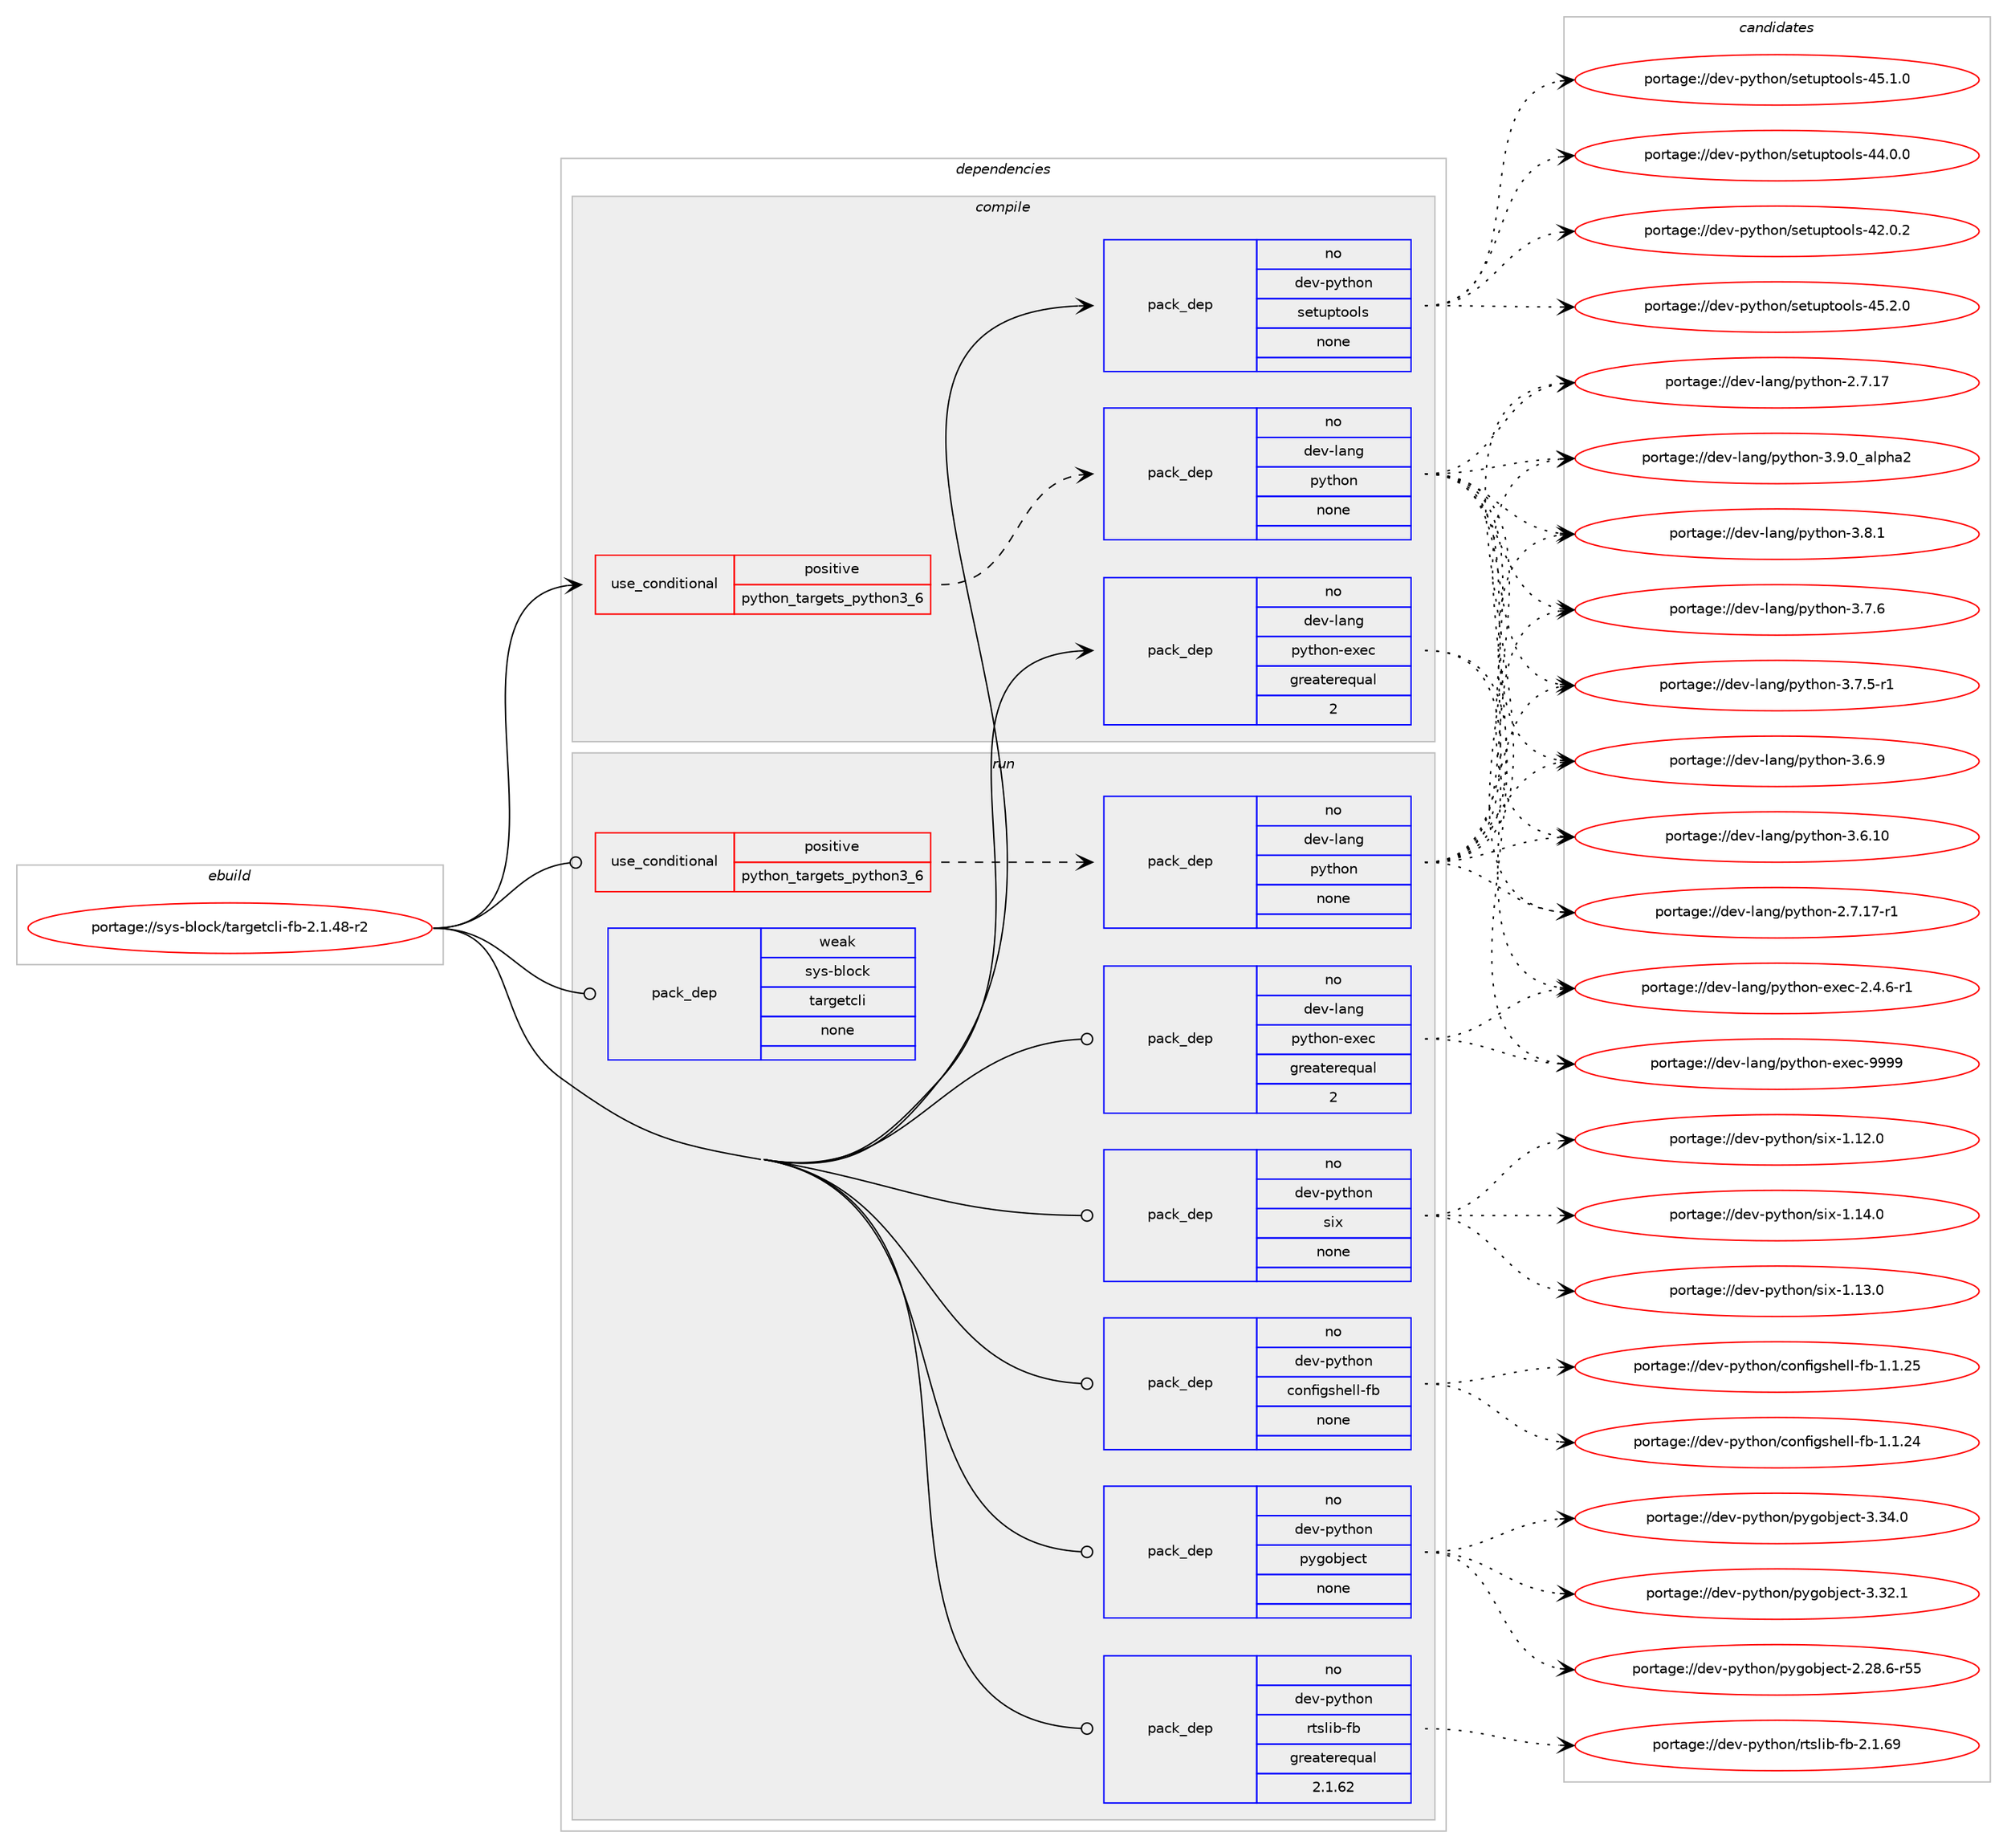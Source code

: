 digraph prolog {

# *************
# Graph options
# *************

newrank=true;
concentrate=true;
compound=true;
graph [rankdir=LR,fontname=Helvetica,fontsize=10,ranksep=1.5];#, ranksep=2.5, nodesep=0.2];
edge  [arrowhead=vee];
node  [fontname=Helvetica,fontsize=10];

# **********
# The ebuild
# **********

subgraph cluster_leftcol {
color=gray;
rank=same;
label=<<i>ebuild</i>>;
id [label="portage://sys-block/targetcli-fb-2.1.48-r2", color=red, width=4, href="../sys-block/targetcli-fb-2.1.48-r2.svg"];
}

# ****************
# The dependencies
# ****************

subgraph cluster_midcol {
color=gray;
label=<<i>dependencies</i>>;
subgraph cluster_compile {
fillcolor="#eeeeee";
style=filled;
label=<<i>compile</i>>;
subgraph cond11408 {
dependency55588 [label=<<TABLE BORDER="0" CELLBORDER="1" CELLSPACING="0" CELLPADDING="4"><TR><TD ROWSPAN="3" CELLPADDING="10">use_conditional</TD></TR><TR><TD>positive</TD></TR><TR><TD>python_targets_python3_6</TD></TR></TABLE>>, shape=none, color=red];
subgraph pack42984 {
dependency55589 [label=<<TABLE BORDER="0" CELLBORDER="1" CELLSPACING="0" CELLPADDING="4" WIDTH="220"><TR><TD ROWSPAN="6" CELLPADDING="30">pack_dep</TD></TR><TR><TD WIDTH="110">no</TD></TR><TR><TD>dev-lang</TD></TR><TR><TD>python</TD></TR><TR><TD>none</TD></TR><TR><TD></TD></TR></TABLE>>, shape=none, color=blue];
}
dependency55588:e -> dependency55589:w [weight=20,style="dashed",arrowhead="vee"];
}
id:e -> dependency55588:w [weight=20,style="solid",arrowhead="vee"];
subgraph pack42985 {
dependency55590 [label=<<TABLE BORDER="0" CELLBORDER="1" CELLSPACING="0" CELLPADDING="4" WIDTH="220"><TR><TD ROWSPAN="6" CELLPADDING="30">pack_dep</TD></TR><TR><TD WIDTH="110">no</TD></TR><TR><TD>dev-lang</TD></TR><TR><TD>python-exec</TD></TR><TR><TD>greaterequal</TD></TR><TR><TD>2</TD></TR></TABLE>>, shape=none, color=blue];
}
id:e -> dependency55590:w [weight=20,style="solid",arrowhead="vee"];
subgraph pack42986 {
dependency55591 [label=<<TABLE BORDER="0" CELLBORDER="1" CELLSPACING="0" CELLPADDING="4" WIDTH="220"><TR><TD ROWSPAN="6" CELLPADDING="30">pack_dep</TD></TR><TR><TD WIDTH="110">no</TD></TR><TR><TD>dev-python</TD></TR><TR><TD>setuptools</TD></TR><TR><TD>none</TD></TR><TR><TD></TD></TR></TABLE>>, shape=none, color=blue];
}
id:e -> dependency55591:w [weight=20,style="solid",arrowhead="vee"];
}
subgraph cluster_compileandrun {
fillcolor="#eeeeee";
style=filled;
label=<<i>compile and run</i>>;
}
subgraph cluster_run {
fillcolor="#eeeeee";
style=filled;
label=<<i>run</i>>;
subgraph cond11409 {
dependency55592 [label=<<TABLE BORDER="0" CELLBORDER="1" CELLSPACING="0" CELLPADDING="4"><TR><TD ROWSPAN="3" CELLPADDING="10">use_conditional</TD></TR><TR><TD>positive</TD></TR><TR><TD>python_targets_python3_6</TD></TR></TABLE>>, shape=none, color=red];
subgraph pack42987 {
dependency55593 [label=<<TABLE BORDER="0" CELLBORDER="1" CELLSPACING="0" CELLPADDING="4" WIDTH="220"><TR><TD ROWSPAN="6" CELLPADDING="30">pack_dep</TD></TR><TR><TD WIDTH="110">no</TD></TR><TR><TD>dev-lang</TD></TR><TR><TD>python</TD></TR><TR><TD>none</TD></TR><TR><TD></TD></TR></TABLE>>, shape=none, color=blue];
}
dependency55592:e -> dependency55593:w [weight=20,style="dashed",arrowhead="vee"];
}
id:e -> dependency55592:w [weight=20,style="solid",arrowhead="odot"];
subgraph pack42988 {
dependency55594 [label=<<TABLE BORDER="0" CELLBORDER="1" CELLSPACING="0" CELLPADDING="4" WIDTH="220"><TR><TD ROWSPAN="6" CELLPADDING="30">pack_dep</TD></TR><TR><TD WIDTH="110">no</TD></TR><TR><TD>dev-lang</TD></TR><TR><TD>python-exec</TD></TR><TR><TD>greaterequal</TD></TR><TR><TD>2</TD></TR></TABLE>>, shape=none, color=blue];
}
id:e -> dependency55594:w [weight=20,style="solid",arrowhead="odot"];
subgraph pack42989 {
dependency55595 [label=<<TABLE BORDER="0" CELLBORDER="1" CELLSPACING="0" CELLPADDING="4" WIDTH="220"><TR><TD ROWSPAN="6" CELLPADDING="30">pack_dep</TD></TR><TR><TD WIDTH="110">no</TD></TR><TR><TD>dev-python</TD></TR><TR><TD>configshell-fb</TD></TR><TR><TD>none</TD></TR><TR><TD></TD></TR></TABLE>>, shape=none, color=blue];
}
id:e -> dependency55595:w [weight=20,style="solid",arrowhead="odot"];
subgraph pack42990 {
dependency55596 [label=<<TABLE BORDER="0" CELLBORDER="1" CELLSPACING="0" CELLPADDING="4" WIDTH="220"><TR><TD ROWSPAN="6" CELLPADDING="30">pack_dep</TD></TR><TR><TD WIDTH="110">no</TD></TR><TR><TD>dev-python</TD></TR><TR><TD>pygobject</TD></TR><TR><TD>none</TD></TR><TR><TD></TD></TR></TABLE>>, shape=none, color=blue];
}
id:e -> dependency55596:w [weight=20,style="solid",arrowhead="odot"];
subgraph pack42991 {
dependency55597 [label=<<TABLE BORDER="0" CELLBORDER="1" CELLSPACING="0" CELLPADDING="4" WIDTH="220"><TR><TD ROWSPAN="6" CELLPADDING="30">pack_dep</TD></TR><TR><TD WIDTH="110">no</TD></TR><TR><TD>dev-python</TD></TR><TR><TD>rtslib-fb</TD></TR><TR><TD>greaterequal</TD></TR><TR><TD>2.1.62</TD></TR></TABLE>>, shape=none, color=blue];
}
id:e -> dependency55597:w [weight=20,style="solid",arrowhead="odot"];
subgraph pack42992 {
dependency55598 [label=<<TABLE BORDER="0" CELLBORDER="1" CELLSPACING="0" CELLPADDING="4" WIDTH="220"><TR><TD ROWSPAN="6" CELLPADDING="30">pack_dep</TD></TR><TR><TD WIDTH="110">no</TD></TR><TR><TD>dev-python</TD></TR><TR><TD>six</TD></TR><TR><TD>none</TD></TR><TR><TD></TD></TR></TABLE>>, shape=none, color=blue];
}
id:e -> dependency55598:w [weight=20,style="solid",arrowhead="odot"];
subgraph pack42993 {
dependency55599 [label=<<TABLE BORDER="0" CELLBORDER="1" CELLSPACING="0" CELLPADDING="4" WIDTH="220"><TR><TD ROWSPAN="6" CELLPADDING="30">pack_dep</TD></TR><TR><TD WIDTH="110">weak</TD></TR><TR><TD>sys-block</TD></TR><TR><TD>targetcli</TD></TR><TR><TD>none</TD></TR><TR><TD></TD></TR></TABLE>>, shape=none, color=blue];
}
id:e -> dependency55599:w [weight=20,style="solid",arrowhead="odot"];
}
}

# **************
# The candidates
# **************

subgraph cluster_choices {
rank=same;
color=gray;
label=<<i>candidates</i>>;

subgraph choice42984 {
color=black;
nodesep=1;
choice10010111845108971101034711212111610411111045514657464895971081121049750 [label="portage://dev-lang/python-3.9.0_alpha2", color=red, width=4,href="../dev-lang/python-3.9.0_alpha2.svg"];
choice100101118451089711010347112121116104111110455146564649 [label="portage://dev-lang/python-3.8.1", color=red, width=4,href="../dev-lang/python-3.8.1.svg"];
choice100101118451089711010347112121116104111110455146554654 [label="portage://dev-lang/python-3.7.6", color=red, width=4,href="../dev-lang/python-3.7.6.svg"];
choice1001011184510897110103471121211161041111104551465546534511449 [label="portage://dev-lang/python-3.7.5-r1", color=red, width=4,href="../dev-lang/python-3.7.5-r1.svg"];
choice100101118451089711010347112121116104111110455146544657 [label="portage://dev-lang/python-3.6.9", color=red, width=4,href="../dev-lang/python-3.6.9.svg"];
choice10010111845108971101034711212111610411111045514654464948 [label="portage://dev-lang/python-3.6.10", color=red, width=4,href="../dev-lang/python-3.6.10.svg"];
choice100101118451089711010347112121116104111110455046554649554511449 [label="portage://dev-lang/python-2.7.17-r1", color=red, width=4,href="../dev-lang/python-2.7.17-r1.svg"];
choice10010111845108971101034711212111610411111045504655464955 [label="portage://dev-lang/python-2.7.17", color=red, width=4,href="../dev-lang/python-2.7.17.svg"];
dependency55589:e -> choice10010111845108971101034711212111610411111045514657464895971081121049750:w [style=dotted,weight="100"];
dependency55589:e -> choice100101118451089711010347112121116104111110455146564649:w [style=dotted,weight="100"];
dependency55589:e -> choice100101118451089711010347112121116104111110455146554654:w [style=dotted,weight="100"];
dependency55589:e -> choice1001011184510897110103471121211161041111104551465546534511449:w [style=dotted,weight="100"];
dependency55589:e -> choice100101118451089711010347112121116104111110455146544657:w [style=dotted,weight="100"];
dependency55589:e -> choice10010111845108971101034711212111610411111045514654464948:w [style=dotted,weight="100"];
dependency55589:e -> choice100101118451089711010347112121116104111110455046554649554511449:w [style=dotted,weight="100"];
dependency55589:e -> choice10010111845108971101034711212111610411111045504655464955:w [style=dotted,weight="100"];
}
subgraph choice42985 {
color=black;
nodesep=1;
choice10010111845108971101034711212111610411111045101120101994557575757 [label="portage://dev-lang/python-exec-9999", color=red, width=4,href="../dev-lang/python-exec-9999.svg"];
choice10010111845108971101034711212111610411111045101120101994550465246544511449 [label="portage://dev-lang/python-exec-2.4.6-r1", color=red, width=4,href="../dev-lang/python-exec-2.4.6-r1.svg"];
dependency55590:e -> choice10010111845108971101034711212111610411111045101120101994557575757:w [style=dotted,weight="100"];
dependency55590:e -> choice10010111845108971101034711212111610411111045101120101994550465246544511449:w [style=dotted,weight="100"];
}
subgraph choice42986 {
color=black;
nodesep=1;
choice100101118451121211161041111104711510111611711211611111110811545525346504648 [label="portage://dev-python/setuptools-45.2.0", color=red, width=4,href="../dev-python/setuptools-45.2.0.svg"];
choice100101118451121211161041111104711510111611711211611111110811545525346494648 [label="portage://dev-python/setuptools-45.1.0", color=red, width=4,href="../dev-python/setuptools-45.1.0.svg"];
choice100101118451121211161041111104711510111611711211611111110811545525246484648 [label="portage://dev-python/setuptools-44.0.0", color=red, width=4,href="../dev-python/setuptools-44.0.0.svg"];
choice100101118451121211161041111104711510111611711211611111110811545525046484650 [label="portage://dev-python/setuptools-42.0.2", color=red, width=4,href="../dev-python/setuptools-42.0.2.svg"];
dependency55591:e -> choice100101118451121211161041111104711510111611711211611111110811545525346504648:w [style=dotted,weight="100"];
dependency55591:e -> choice100101118451121211161041111104711510111611711211611111110811545525346494648:w [style=dotted,weight="100"];
dependency55591:e -> choice100101118451121211161041111104711510111611711211611111110811545525246484648:w [style=dotted,weight="100"];
dependency55591:e -> choice100101118451121211161041111104711510111611711211611111110811545525046484650:w [style=dotted,weight="100"];
}
subgraph choice42987 {
color=black;
nodesep=1;
choice10010111845108971101034711212111610411111045514657464895971081121049750 [label="portage://dev-lang/python-3.9.0_alpha2", color=red, width=4,href="../dev-lang/python-3.9.0_alpha2.svg"];
choice100101118451089711010347112121116104111110455146564649 [label="portage://dev-lang/python-3.8.1", color=red, width=4,href="../dev-lang/python-3.8.1.svg"];
choice100101118451089711010347112121116104111110455146554654 [label="portage://dev-lang/python-3.7.6", color=red, width=4,href="../dev-lang/python-3.7.6.svg"];
choice1001011184510897110103471121211161041111104551465546534511449 [label="portage://dev-lang/python-3.7.5-r1", color=red, width=4,href="../dev-lang/python-3.7.5-r1.svg"];
choice100101118451089711010347112121116104111110455146544657 [label="portage://dev-lang/python-3.6.9", color=red, width=4,href="../dev-lang/python-3.6.9.svg"];
choice10010111845108971101034711212111610411111045514654464948 [label="portage://dev-lang/python-3.6.10", color=red, width=4,href="../dev-lang/python-3.6.10.svg"];
choice100101118451089711010347112121116104111110455046554649554511449 [label="portage://dev-lang/python-2.7.17-r1", color=red, width=4,href="../dev-lang/python-2.7.17-r1.svg"];
choice10010111845108971101034711212111610411111045504655464955 [label="portage://dev-lang/python-2.7.17", color=red, width=4,href="../dev-lang/python-2.7.17.svg"];
dependency55593:e -> choice10010111845108971101034711212111610411111045514657464895971081121049750:w [style=dotted,weight="100"];
dependency55593:e -> choice100101118451089711010347112121116104111110455146564649:w [style=dotted,weight="100"];
dependency55593:e -> choice100101118451089711010347112121116104111110455146554654:w [style=dotted,weight="100"];
dependency55593:e -> choice1001011184510897110103471121211161041111104551465546534511449:w [style=dotted,weight="100"];
dependency55593:e -> choice100101118451089711010347112121116104111110455146544657:w [style=dotted,weight="100"];
dependency55593:e -> choice10010111845108971101034711212111610411111045514654464948:w [style=dotted,weight="100"];
dependency55593:e -> choice100101118451089711010347112121116104111110455046554649554511449:w [style=dotted,weight="100"];
dependency55593:e -> choice10010111845108971101034711212111610411111045504655464955:w [style=dotted,weight="100"];
}
subgraph choice42988 {
color=black;
nodesep=1;
choice10010111845108971101034711212111610411111045101120101994557575757 [label="portage://dev-lang/python-exec-9999", color=red, width=4,href="../dev-lang/python-exec-9999.svg"];
choice10010111845108971101034711212111610411111045101120101994550465246544511449 [label="portage://dev-lang/python-exec-2.4.6-r1", color=red, width=4,href="../dev-lang/python-exec-2.4.6-r1.svg"];
dependency55594:e -> choice10010111845108971101034711212111610411111045101120101994557575757:w [style=dotted,weight="100"];
dependency55594:e -> choice10010111845108971101034711212111610411111045101120101994550465246544511449:w [style=dotted,weight="100"];
}
subgraph choice42989 {
color=black;
nodesep=1;
choice100101118451121211161041111104799111110102105103115104101108108451029845494649465053 [label="portage://dev-python/configshell-fb-1.1.25", color=red, width=4,href="../dev-python/configshell-fb-1.1.25.svg"];
choice100101118451121211161041111104799111110102105103115104101108108451029845494649465052 [label="portage://dev-python/configshell-fb-1.1.24", color=red, width=4,href="../dev-python/configshell-fb-1.1.24.svg"];
dependency55595:e -> choice100101118451121211161041111104799111110102105103115104101108108451029845494649465053:w [style=dotted,weight="100"];
dependency55595:e -> choice100101118451121211161041111104799111110102105103115104101108108451029845494649465052:w [style=dotted,weight="100"];
}
subgraph choice42990 {
color=black;
nodesep=1;
choice1001011184511212111610411111047112121103111981061019911645514651524648 [label="portage://dev-python/pygobject-3.34.0", color=red, width=4,href="../dev-python/pygobject-3.34.0.svg"];
choice1001011184511212111610411111047112121103111981061019911645514651504649 [label="portage://dev-python/pygobject-3.32.1", color=red, width=4,href="../dev-python/pygobject-3.32.1.svg"];
choice1001011184511212111610411111047112121103111981061019911645504650564654451145353 [label="portage://dev-python/pygobject-2.28.6-r55", color=red, width=4,href="../dev-python/pygobject-2.28.6-r55.svg"];
dependency55596:e -> choice1001011184511212111610411111047112121103111981061019911645514651524648:w [style=dotted,weight="100"];
dependency55596:e -> choice1001011184511212111610411111047112121103111981061019911645514651504649:w [style=dotted,weight="100"];
dependency55596:e -> choice1001011184511212111610411111047112121103111981061019911645504650564654451145353:w [style=dotted,weight="100"];
}
subgraph choice42991 {
color=black;
nodesep=1;
choice100101118451121211161041111104711411611510810598451029845504649465457 [label="portage://dev-python/rtslib-fb-2.1.69", color=red, width=4,href="../dev-python/rtslib-fb-2.1.69.svg"];
dependency55597:e -> choice100101118451121211161041111104711411611510810598451029845504649465457:w [style=dotted,weight="100"];
}
subgraph choice42992 {
color=black;
nodesep=1;
choice100101118451121211161041111104711510512045494649524648 [label="portage://dev-python/six-1.14.0", color=red, width=4,href="../dev-python/six-1.14.0.svg"];
choice100101118451121211161041111104711510512045494649514648 [label="portage://dev-python/six-1.13.0", color=red, width=4,href="../dev-python/six-1.13.0.svg"];
choice100101118451121211161041111104711510512045494649504648 [label="portage://dev-python/six-1.12.0", color=red, width=4,href="../dev-python/six-1.12.0.svg"];
dependency55598:e -> choice100101118451121211161041111104711510512045494649524648:w [style=dotted,weight="100"];
dependency55598:e -> choice100101118451121211161041111104711510512045494649514648:w [style=dotted,weight="100"];
dependency55598:e -> choice100101118451121211161041111104711510512045494649504648:w [style=dotted,weight="100"];
}
subgraph choice42993 {
color=black;
nodesep=1;
}
}

}
